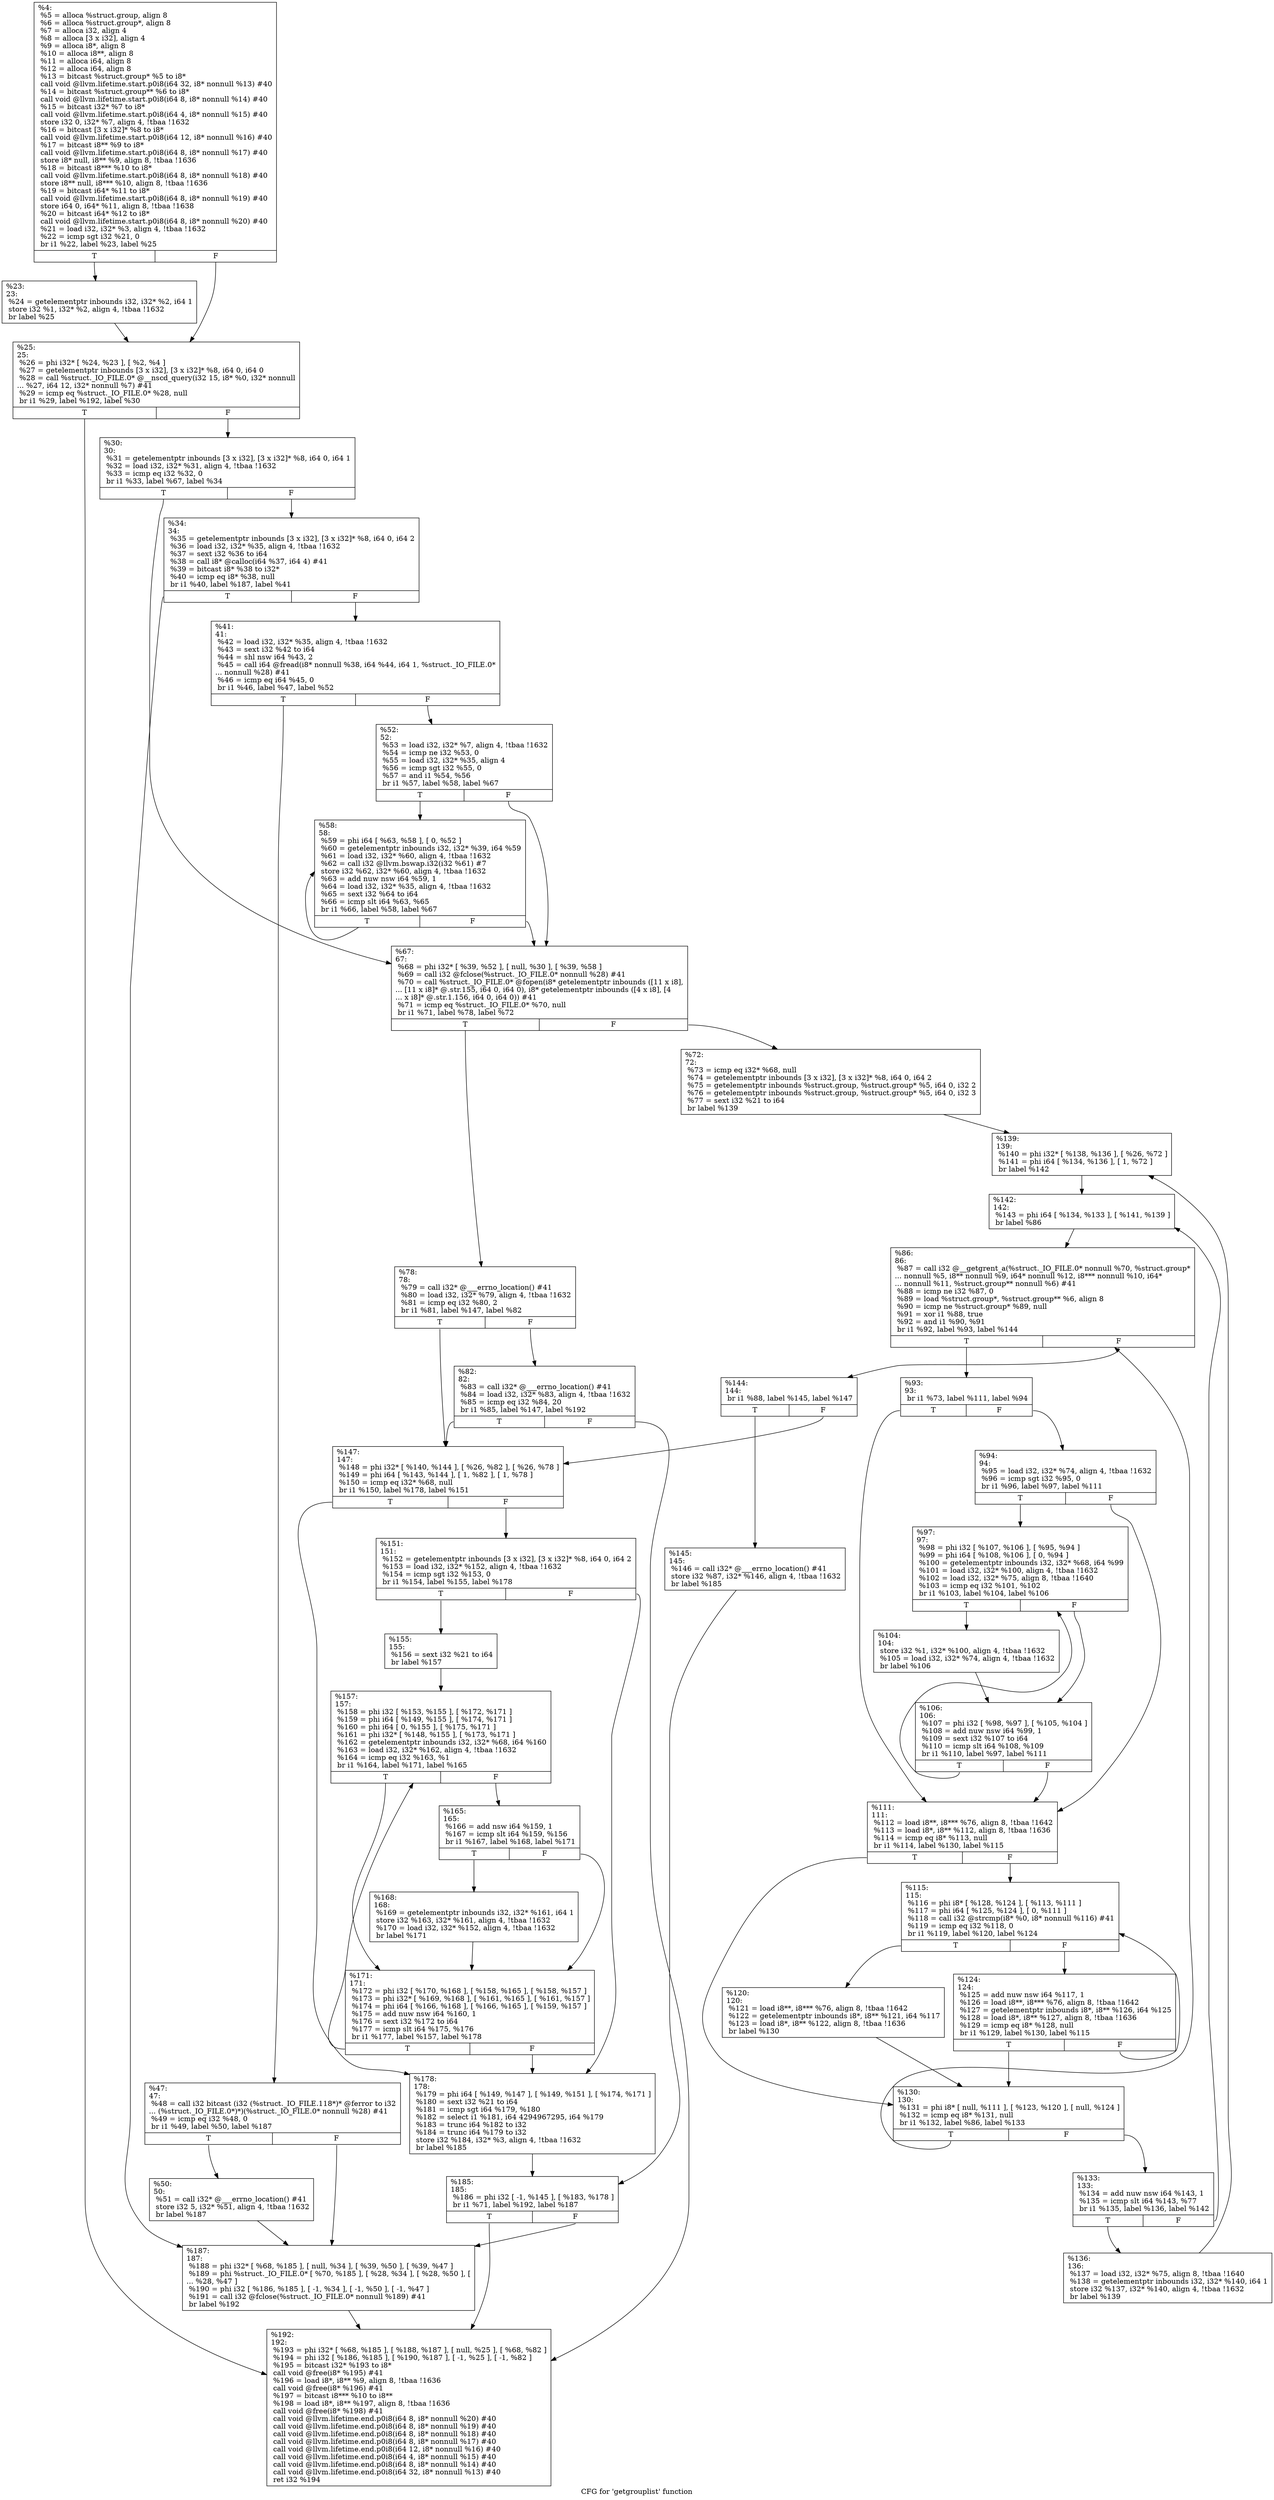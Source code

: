 digraph "CFG for 'getgrouplist' function" {
	label="CFG for 'getgrouplist' function";

	Node0x1b9cea0 [shape=record,label="{%4:\l  %5 = alloca %struct.group, align 8\l  %6 = alloca %struct.group*, align 8\l  %7 = alloca i32, align 4\l  %8 = alloca [3 x i32], align 4\l  %9 = alloca i8*, align 8\l  %10 = alloca i8**, align 8\l  %11 = alloca i64, align 8\l  %12 = alloca i64, align 8\l  %13 = bitcast %struct.group* %5 to i8*\l  call void @llvm.lifetime.start.p0i8(i64 32, i8* nonnull %13) #40\l  %14 = bitcast %struct.group** %6 to i8*\l  call void @llvm.lifetime.start.p0i8(i64 8, i8* nonnull %14) #40\l  %15 = bitcast i32* %7 to i8*\l  call void @llvm.lifetime.start.p0i8(i64 4, i8* nonnull %15) #40\l  store i32 0, i32* %7, align 4, !tbaa !1632\l  %16 = bitcast [3 x i32]* %8 to i8*\l  call void @llvm.lifetime.start.p0i8(i64 12, i8* nonnull %16) #40\l  %17 = bitcast i8** %9 to i8*\l  call void @llvm.lifetime.start.p0i8(i64 8, i8* nonnull %17) #40\l  store i8* null, i8** %9, align 8, !tbaa !1636\l  %18 = bitcast i8*** %10 to i8*\l  call void @llvm.lifetime.start.p0i8(i64 8, i8* nonnull %18) #40\l  store i8** null, i8*** %10, align 8, !tbaa !1636\l  %19 = bitcast i64* %11 to i8*\l  call void @llvm.lifetime.start.p0i8(i64 8, i8* nonnull %19) #40\l  store i64 0, i64* %11, align 8, !tbaa !1638\l  %20 = bitcast i64* %12 to i8*\l  call void @llvm.lifetime.start.p0i8(i64 8, i8* nonnull %20) #40\l  %21 = load i32, i32* %3, align 4, !tbaa !1632\l  %22 = icmp sgt i32 %21, 0\l  br i1 %22, label %23, label %25\l|{<s0>T|<s1>F}}"];
	Node0x1b9cea0:s0 -> Node0x1b9d100;
	Node0x1b9cea0:s1 -> Node0x1b9d150;
	Node0x1b9d100 [shape=record,label="{%23:\l23:                                               \l  %24 = getelementptr inbounds i32, i32* %2, i64 1\l  store i32 %1, i32* %2, align 4, !tbaa !1632\l  br label %25\l}"];
	Node0x1b9d100 -> Node0x1b9d150;
	Node0x1b9d150 [shape=record,label="{%25:\l25:                                               \l  %26 = phi i32* [ %24, %23 ], [ %2, %4 ]\l  %27 = getelementptr inbounds [3 x i32], [3 x i32]* %8, i64 0, i64 0\l  %28 = call %struct._IO_FILE.0* @__nscd_query(i32 15, i8* %0, i32* nonnull\l... %27, i64 12, i32* nonnull %7) #41\l  %29 = icmp eq %struct._IO_FILE.0* %28, null\l  br i1 %29, label %192, label %30\l|{<s0>T|<s1>F}}"];
	Node0x1b9d150:s0 -> Node0x1b9dd80;
	Node0x1b9d150:s1 -> Node0x1b9d1a0;
	Node0x1b9d1a0 [shape=record,label="{%30:\l30:                                               \l  %31 = getelementptr inbounds [3 x i32], [3 x i32]* %8, i64 0, i64 1\l  %32 = load i32, i32* %31, align 4, !tbaa !1632\l  %33 = icmp eq i32 %32, 0\l  br i1 %33, label %67, label %34\l|{<s0>T|<s1>F}}"];
	Node0x1b9d1a0:s0 -> Node0x1b9d3d0;
	Node0x1b9d1a0:s1 -> Node0x1b9d1f0;
	Node0x1b9d1f0 [shape=record,label="{%34:\l34:                                               \l  %35 = getelementptr inbounds [3 x i32], [3 x i32]* %8, i64 0, i64 2\l  %36 = load i32, i32* %35, align 4, !tbaa !1632\l  %37 = sext i32 %36 to i64\l  %38 = call i8* @calloc(i64 %37, i64 4) #41\l  %39 = bitcast i8* %38 to i32*\l  %40 = icmp eq i8* %38, null\l  br i1 %40, label %187, label %41\l|{<s0>T|<s1>F}}"];
	Node0x1b9d1f0:s0 -> Node0x1b9dd30;
	Node0x1b9d1f0:s1 -> Node0x1b9d240;
	Node0x1b9d240 [shape=record,label="{%41:\l41:                                               \l  %42 = load i32, i32* %35, align 4, !tbaa !1632\l  %43 = sext i32 %42 to i64\l  %44 = shl nsw i64 %43, 2\l  %45 = call i64 @fread(i8* nonnull %38, i64 %44, i64 1, %struct._IO_FILE.0*\l... nonnull %28) #41\l  %46 = icmp eq i64 %45, 0\l  br i1 %46, label %47, label %52\l|{<s0>T|<s1>F}}"];
	Node0x1b9d240:s0 -> Node0x1b9d290;
	Node0x1b9d240:s1 -> Node0x1b9d330;
	Node0x1b9d290 [shape=record,label="{%47:\l47:                                               \l  %48 = call i32 bitcast (i32 (%struct._IO_FILE.118*)* @ferror to i32\l... (%struct._IO_FILE.0*)*)(%struct._IO_FILE.0* nonnull %28) #41\l  %49 = icmp eq i32 %48, 0\l  br i1 %49, label %50, label %187\l|{<s0>T|<s1>F}}"];
	Node0x1b9d290:s0 -> Node0x1b9d2e0;
	Node0x1b9d290:s1 -> Node0x1b9dd30;
	Node0x1b9d2e0 [shape=record,label="{%50:\l50:                                               \l  %51 = call i32* @___errno_location() #41\l  store i32 5, i32* %51, align 4, !tbaa !1632\l  br label %187\l}"];
	Node0x1b9d2e0 -> Node0x1b9dd30;
	Node0x1b9d330 [shape=record,label="{%52:\l52:                                               \l  %53 = load i32, i32* %7, align 4, !tbaa !1632\l  %54 = icmp ne i32 %53, 0\l  %55 = load i32, i32* %35, align 4\l  %56 = icmp sgt i32 %55, 0\l  %57 = and i1 %54, %56\l  br i1 %57, label %58, label %67\l|{<s0>T|<s1>F}}"];
	Node0x1b9d330:s0 -> Node0x1b9d380;
	Node0x1b9d330:s1 -> Node0x1b9d3d0;
	Node0x1b9d380 [shape=record,label="{%58:\l58:                                               \l  %59 = phi i64 [ %63, %58 ], [ 0, %52 ]\l  %60 = getelementptr inbounds i32, i32* %39, i64 %59\l  %61 = load i32, i32* %60, align 4, !tbaa !1632\l  %62 = call i32 @llvm.bswap.i32(i32 %61) #7\l  store i32 %62, i32* %60, align 4, !tbaa !1632\l  %63 = add nuw nsw i64 %59, 1\l  %64 = load i32, i32* %35, align 4, !tbaa !1632\l  %65 = sext i32 %64 to i64\l  %66 = icmp slt i64 %63, %65\l  br i1 %66, label %58, label %67\l|{<s0>T|<s1>F}}"];
	Node0x1b9d380:s0 -> Node0x1b9d380;
	Node0x1b9d380:s1 -> Node0x1b9d3d0;
	Node0x1b9d3d0 [shape=record,label="{%67:\l67:                                               \l  %68 = phi i32* [ %39, %52 ], [ null, %30 ], [ %39, %58 ]\l  %69 = call i32 @fclose(%struct._IO_FILE.0* nonnull %28) #41\l  %70 = call %struct._IO_FILE.0* @fopen(i8* getelementptr inbounds ([11 x i8],\l... [11 x i8]* @.str.155, i64 0, i64 0), i8* getelementptr inbounds ([4 x i8], [4\l... x i8]* @.str.1.156, i64 0, i64 0)) #41\l  %71 = icmp eq %struct._IO_FILE.0* %70, null\l  br i1 %71, label %78, label %72\l|{<s0>T|<s1>F}}"];
	Node0x1b9d3d0:s0 -> Node0x1b9d470;
	Node0x1b9d3d0:s1 -> Node0x1b9d420;
	Node0x1b9d420 [shape=record,label="{%72:\l72:                                               \l  %73 = icmp eq i32* %68, null\l  %74 = getelementptr inbounds [3 x i32], [3 x i32]* %8, i64 0, i64 2\l  %75 = getelementptr inbounds %struct.group, %struct.group* %5, i64 0, i32 2\l  %76 = getelementptr inbounds %struct.group, %struct.group* %5, i64 0, i32 3\l  %77 = sext i32 %21 to i64\l  br label %139\l}"];
	Node0x1b9d420 -> Node0x1b9d920;
	Node0x1b9d470 [shape=record,label="{%78:\l78:                                               \l  %79 = call i32* @___errno_location() #41\l  %80 = load i32, i32* %79, align 4, !tbaa !1632\l  %81 = icmp eq i32 %80, 2\l  br i1 %81, label %147, label %82\l|{<s0>T|<s1>F}}"];
	Node0x1b9d470:s0 -> Node0x1b9da60;
	Node0x1b9d470:s1 -> Node0x1b9d4c0;
	Node0x1b9d4c0 [shape=record,label="{%82:\l82:                                               \l  %83 = call i32* @___errno_location() #41\l  %84 = load i32, i32* %83, align 4, !tbaa !1632\l  %85 = icmp eq i32 %84, 20\l  br i1 %85, label %147, label %192\l|{<s0>T|<s1>F}}"];
	Node0x1b9d4c0:s0 -> Node0x1b9da60;
	Node0x1b9d4c0:s1 -> Node0x1b9dd80;
	Node0x1b9d510 [shape=record,label="{%86:\l86:                                               \l  %87 = call i32 @__getgrent_a(%struct._IO_FILE.0* nonnull %70, %struct.group*\l... nonnull %5, i8** nonnull %9, i64* nonnull %12, i8*** nonnull %10, i64*\l... nonnull %11, %struct.group** nonnull %6) #41\l  %88 = icmp ne i32 %87, 0\l  %89 = load %struct.group*, %struct.group** %6, align 8\l  %90 = icmp ne %struct.group* %89, null\l  %91 = xor i1 %88, true\l  %92 = and i1 %90, %91\l  br i1 %92, label %93, label %144\l|{<s0>T|<s1>F}}"];
	Node0x1b9d510:s0 -> Node0x1b9d560;
	Node0x1b9d510:s1 -> Node0x1b9d9c0;
	Node0x1b9d560 [shape=record,label="{%93:\l93:                                               \l  br i1 %73, label %111, label %94\l|{<s0>T|<s1>F}}"];
	Node0x1b9d560:s0 -> Node0x1b9d6f0;
	Node0x1b9d560:s1 -> Node0x1b9d5b0;
	Node0x1b9d5b0 [shape=record,label="{%94:\l94:                                               \l  %95 = load i32, i32* %74, align 4, !tbaa !1632\l  %96 = icmp sgt i32 %95, 0\l  br i1 %96, label %97, label %111\l|{<s0>T|<s1>F}}"];
	Node0x1b9d5b0:s0 -> Node0x1b9d600;
	Node0x1b9d5b0:s1 -> Node0x1b9d6f0;
	Node0x1b9d600 [shape=record,label="{%97:\l97:                                               \l  %98 = phi i32 [ %107, %106 ], [ %95, %94 ]\l  %99 = phi i64 [ %108, %106 ], [ 0, %94 ]\l  %100 = getelementptr inbounds i32, i32* %68, i64 %99\l  %101 = load i32, i32* %100, align 4, !tbaa !1632\l  %102 = load i32, i32* %75, align 8, !tbaa !1640\l  %103 = icmp eq i32 %101, %102\l  br i1 %103, label %104, label %106\l|{<s0>T|<s1>F}}"];
	Node0x1b9d600:s0 -> Node0x1b9d650;
	Node0x1b9d600:s1 -> Node0x1b9d6a0;
	Node0x1b9d650 [shape=record,label="{%104:\l104:                                              \l  store i32 %1, i32* %100, align 4, !tbaa !1632\l  %105 = load i32, i32* %74, align 4, !tbaa !1632\l  br label %106\l}"];
	Node0x1b9d650 -> Node0x1b9d6a0;
	Node0x1b9d6a0 [shape=record,label="{%106:\l106:                                              \l  %107 = phi i32 [ %98, %97 ], [ %105, %104 ]\l  %108 = add nuw nsw i64 %99, 1\l  %109 = sext i32 %107 to i64\l  %110 = icmp slt i64 %108, %109\l  br i1 %110, label %97, label %111\l|{<s0>T|<s1>F}}"];
	Node0x1b9d6a0:s0 -> Node0x1b9d600;
	Node0x1b9d6a0:s1 -> Node0x1b9d6f0;
	Node0x1b9d6f0 [shape=record,label="{%111:\l111:                                              \l  %112 = load i8**, i8*** %76, align 8, !tbaa !1642\l  %113 = load i8*, i8** %112, align 8, !tbaa !1636\l  %114 = icmp eq i8* %113, null\l  br i1 %114, label %130, label %115\l|{<s0>T|<s1>F}}"];
	Node0x1b9d6f0:s0 -> Node0x1b9d830;
	Node0x1b9d6f0:s1 -> Node0x1b9d740;
	Node0x1b9d740 [shape=record,label="{%115:\l115:                                              \l  %116 = phi i8* [ %128, %124 ], [ %113, %111 ]\l  %117 = phi i64 [ %125, %124 ], [ 0, %111 ]\l  %118 = call i32 @strcmp(i8* %0, i8* nonnull %116) #41\l  %119 = icmp eq i32 %118, 0\l  br i1 %119, label %120, label %124\l|{<s0>T|<s1>F}}"];
	Node0x1b9d740:s0 -> Node0x1b9d790;
	Node0x1b9d740:s1 -> Node0x1b9d7e0;
	Node0x1b9d790 [shape=record,label="{%120:\l120:                                              \l  %121 = load i8**, i8*** %76, align 8, !tbaa !1642\l  %122 = getelementptr inbounds i8*, i8** %121, i64 %117\l  %123 = load i8*, i8** %122, align 8, !tbaa !1636\l  br label %130\l}"];
	Node0x1b9d790 -> Node0x1b9d830;
	Node0x1b9d7e0 [shape=record,label="{%124:\l124:                                              \l  %125 = add nuw nsw i64 %117, 1\l  %126 = load i8**, i8*** %76, align 8, !tbaa !1642\l  %127 = getelementptr inbounds i8*, i8** %126, i64 %125\l  %128 = load i8*, i8** %127, align 8, !tbaa !1636\l  %129 = icmp eq i8* %128, null\l  br i1 %129, label %130, label %115\l|{<s0>T|<s1>F}}"];
	Node0x1b9d7e0:s0 -> Node0x1b9d830;
	Node0x1b9d7e0:s1 -> Node0x1b9d740;
	Node0x1b9d830 [shape=record,label="{%130:\l130:                                              \l  %131 = phi i8* [ null, %111 ], [ %123, %120 ], [ null, %124 ]\l  %132 = icmp eq i8* %131, null\l  br i1 %132, label %86, label %133\l|{<s0>T|<s1>F}}"];
	Node0x1b9d830:s0 -> Node0x1b9d510;
	Node0x1b9d830:s1 -> Node0x1b9d880;
	Node0x1b9d880 [shape=record,label="{%133:\l133:                                              \l  %134 = add nuw nsw i64 %143, 1\l  %135 = icmp slt i64 %143, %77\l  br i1 %135, label %136, label %142\l|{<s0>T|<s1>F}}"];
	Node0x1b9d880:s0 -> Node0x1b9d8d0;
	Node0x1b9d880:s1 -> Node0x1b9d970;
	Node0x1b9d8d0 [shape=record,label="{%136:\l136:                                              \l  %137 = load i32, i32* %75, align 8, !tbaa !1640\l  %138 = getelementptr inbounds i32, i32* %140, i64 1\l  store i32 %137, i32* %140, align 4, !tbaa !1632\l  br label %139\l}"];
	Node0x1b9d8d0 -> Node0x1b9d920;
	Node0x1b9d920 [shape=record,label="{%139:\l139:                                              \l  %140 = phi i32* [ %138, %136 ], [ %26, %72 ]\l  %141 = phi i64 [ %134, %136 ], [ 1, %72 ]\l  br label %142\l}"];
	Node0x1b9d920 -> Node0x1b9d970;
	Node0x1b9d970 [shape=record,label="{%142:\l142:                                              \l  %143 = phi i64 [ %134, %133 ], [ %141, %139 ]\l  br label %86\l}"];
	Node0x1b9d970 -> Node0x1b9d510;
	Node0x1b9d9c0 [shape=record,label="{%144:\l144:                                              \l  br i1 %88, label %145, label %147\l|{<s0>T|<s1>F}}"];
	Node0x1b9d9c0:s0 -> Node0x1b9da10;
	Node0x1b9d9c0:s1 -> Node0x1b9da60;
	Node0x1b9da10 [shape=record,label="{%145:\l145:                                              \l  %146 = call i32* @___errno_location() #41\l  store i32 %87, i32* %146, align 4, !tbaa !1632\l  br label %185\l}"];
	Node0x1b9da10 -> Node0x1b9dce0;
	Node0x1b9da60 [shape=record,label="{%147:\l147:                                              \l  %148 = phi i32* [ %140, %144 ], [ %26, %82 ], [ %26, %78 ]\l  %149 = phi i64 [ %143, %144 ], [ 1, %82 ], [ 1, %78 ]\l  %150 = icmp eq i32* %68, null\l  br i1 %150, label %178, label %151\l|{<s0>T|<s1>F}}"];
	Node0x1b9da60:s0 -> Node0x1b9dc90;
	Node0x1b9da60:s1 -> Node0x1b9dab0;
	Node0x1b9dab0 [shape=record,label="{%151:\l151:                                              \l  %152 = getelementptr inbounds [3 x i32], [3 x i32]* %8, i64 0, i64 2\l  %153 = load i32, i32* %152, align 4, !tbaa !1632\l  %154 = icmp sgt i32 %153, 0\l  br i1 %154, label %155, label %178\l|{<s0>T|<s1>F}}"];
	Node0x1b9dab0:s0 -> Node0x1b9db00;
	Node0x1b9dab0:s1 -> Node0x1b9dc90;
	Node0x1b9db00 [shape=record,label="{%155:\l155:                                              \l  %156 = sext i32 %21 to i64\l  br label %157\l}"];
	Node0x1b9db00 -> Node0x1b9db50;
	Node0x1b9db50 [shape=record,label="{%157:\l157:                                              \l  %158 = phi i32 [ %153, %155 ], [ %172, %171 ]\l  %159 = phi i64 [ %149, %155 ], [ %174, %171 ]\l  %160 = phi i64 [ 0, %155 ], [ %175, %171 ]\l  %161 = phi i32* [ %148, %155 ], [ %173, %171 ]\l  %162 = getelementptr inbounds i32, i32* %68, i64 %160\l  %163 = load i32, i32* %162, align 4, !tbaa !1632\l  %164 = icmp eq i32 %163, %1\l  br i1 %164, label %171, label %165\l|{<s0>T|<s1>F}}"];
	Node0x1b9db50:s0 -> Node0x1b9dc40;
	Node0x1b9db50:s1 -> Node0x1b9dba0;
	Node0x1b9dba0 [shape=record,label="{%165:\l165:                                              \l  %166 = add nsw i64 %159, 1\l  %167 = icmp slt i64 %159, %156\l  br i1 %167, label %168, label %171\l|{<s0>T|<s1>F}}"];
	Node0x1b9dba0:s0 -> Node0x1b9dbf0;
	Node0x1b9dba0:s1 -> Node0x1b9dc40;
	Node0x1b9dbf0 [shape=record,label="{%168:\l168:                                              \l  %169 = getelementptr inbounds i32, i32* %161, i64 1\l  store i32 %163, i32* %161, align 4, !tbaa !1632\l  %170 = load i32, i32* %152, align 4, !tbaa !1632\l  br label %171\l}"];
	Node0x1b9dbf0 -> Node0x1b9dc40;
	Node0x1b9dc40 [shape=record,label="{%171:\l171:                                              \l  %172 = phi i32 [ %170, %168 ], [ %158, %165 ], [ %158, %157 ]\l  %173 = phi i32* [ %169, %168 ], [ %161, %165 ], [ %161, %157 ]\l  %174 = phi i64 [ %166, %168 ], [ %166, %165 ], [ %159, %157 ]\l  %175 = add nuw nsw i64 %160, 1\l  %176 = sext i32 %172 to i64\l  %177 = icmp slt i64 %175, %176\l  br i1 %177, label %157, label %178\l|{<s0>T|<s1>F}}"];
	Node0x1b9dc40:s0 -> Node0x1b9db50;
	Node0x1b9dc40:s1 -> Node0x1b9dc90;
	Node0x1b9dc90 [shape=record,label="{%178:\l178:                                              \l  %179 = phi i64 [ %149, %147 ], [ %149, %151 ], [ %174, %171 ]\l  %180 = sext i32 %21 to i64\l  %181 = icmp sgt i64 %179, %180\l  %182 = select i1 %181, i64 4294967295, i64 %179\l  %183 = trunc i64 %182 to i32\l  %184 = trunc i64 %179 to i32\l  store i32 %184, i32* %3, align 4, !tbaa !1632\l  br label %185\l}"];
	Node0x1b9dc90 -> Node0x1b9dce0;
	Node0x1b9dce0 [shape=record,label="{%185:\l185:                                              \l  %186 = phi i32 [ -1, %145 ], [ %183, %178 ]\l  br i1 %71, label %192, label %187\l|{<s0>T|<s1>F}}"];
	Node0x1b9dce0:s0 -> Node0x1b9dd80;
	Node0x1b9dce0:s1 -> Node0x1b9dd30;
	Node0x1b9dd30 [shape=record,label="{%187:\l187:                                              \l  %188 = phi i32* [ %68, %185 ], [ null, %34 ], [ %39, %50 ], [ %39, %47 ]\l  %189 = phi %struct._IO_FILE.0* [ %70, %185 ], [ %28, %34 ], [ %28, %50 ], [\l... %28, %47 ]\l  %190 = phi i32 [ %186, %185 ], [ -1, %34 ], [ -1, %50 ], [ -1, %47 ]\l  %191 = call i32 @fclose(%struct._IO_FILE.0* nonnull %189) #41\l  br label %192\l}"];
	Node0x1b9dd30 -> Node0x1b9dd80;
	Node0x1b9dd80 [shape=record,label="{%192:\l192:                                              \l  %193 = phi i32* [ %68, %185 ], [ %188, %187 ], [ null, %25 ], [ %68, %82 ]\l  %194 = phi i32 [ %186, %185 ], [ %190, %187 ], [ -1, %25 ], [ -1, %82 ]\l  %195 = bitcast i32* %193 to i8*\l  call void @free(i8* %195) #41\l  %196 = load i8*, i8** %9, align 8, !tbaa !1636\l  call void @free(i8* %196) #41\l  %197 = bitcast i8*** %10 to i8**\l  %198 = load i8*, i8** %197, align 8, !tbaa !1636\l  call void @free(i8* %198) #41\l  call void @llvm.lifetime.end.p0i8(i64 8, i8* nonnull %20) #40\l  call void @llvm.lifetime.end.p0i8(i64 8, i8* nonnull %19) #40\l  call void @llvm.lifetime.end.p0i8(i64 8, i8* nonnull %18) #40\l  call void @llvm.lifetime.end.p0i8(i64 8, i8* nonnull %17) #40\l  call void @llvm.lifetime.end.p0i8(i64 12, i8* nonnull %16) #40\l  call void @llvm.lifetime.end.p0i8(i64 4, i8* nonnull %15) #40\l  call void @llvm.lifetime.end.p0i8(i64 8, i8* nonnull %14) #40\l  call void @llvm.lifetime.end.p0i8(i64 32, i8* nonnull %13) #40\l  ret i32 %194\l}"];
}
